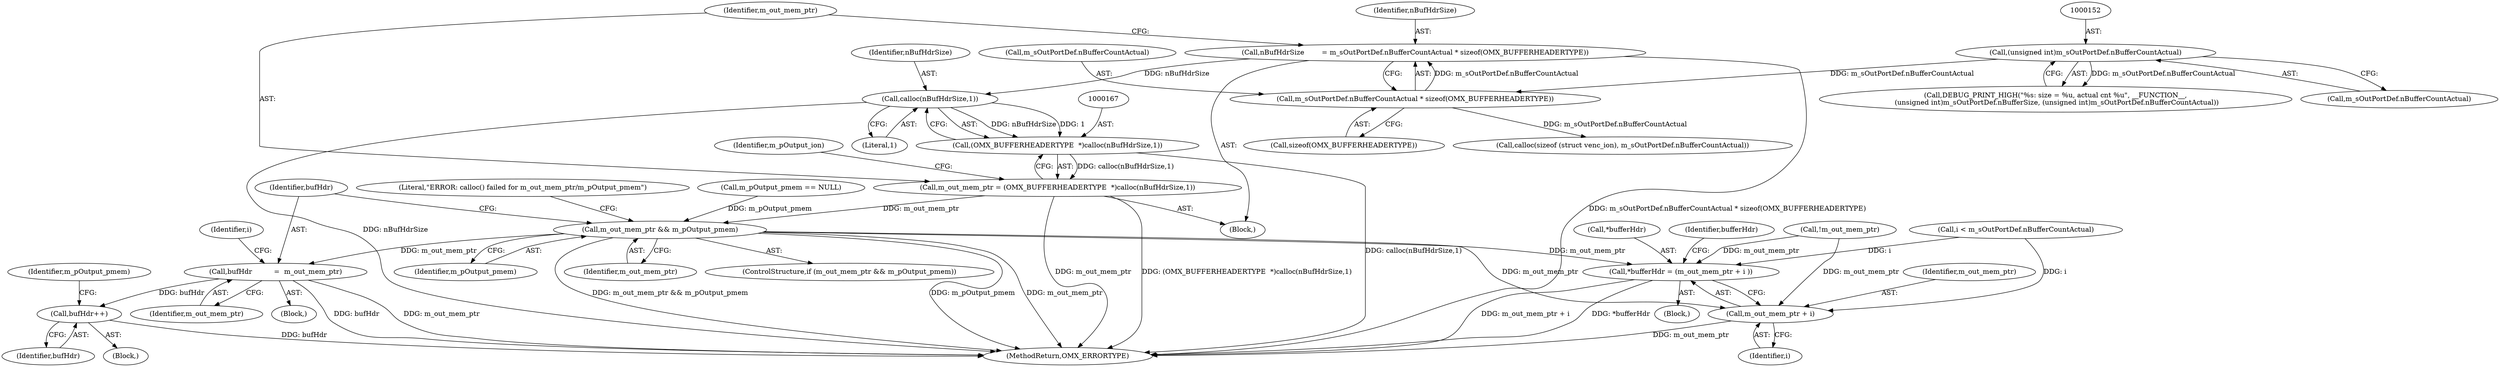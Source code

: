 digraph "0_Android_7558d03e6498e970b761aa44fff6b2c659202d95_0@API" {
"1000156" [label="(Call,nBufHdrSize        = m_sOutPortDef.nBufferCountActual * sizeof(OMX_BUFFERHEADERTYPE))"];
"1000158" [label="(Call,m_sOutPortDef.nBufferCountActual * sizeof(OMX_BUFFERHEADERTYPE))"];
"1000151" [label="(Call,(unsigned int)m_sOutPortDef.nBufferCountActual)"];
"1000168" [label="(Call,calloc(nBufHdrSize,1))"];
"1000166" [label="(Call,(OMX_BUFFERHEADERTYPE  *)calloc(nBufHdrSize,1))"];
"1000164" [label="(Call,m_out_mem_ptr = (OMX_BUFFERHEADERTYPE  *)calloc(nBufHdrSize,1))"];
"1000210" [label="(Call,m_out_mem_ptr && m_pOutput_pmem)"];
"1000214" [label="(Call,bufHdr          =  m_out_mem_ptr)"];
"1000277" [label="(Call,bufHdr++)"];
"1000564" [label="(Call,*bufferHdr = (m_out_mem_ptr + i ))"];
"1000567" [label="(Call,m_out_mem_ptr + i)"];
"1000157" [label="(Identifier,nBufHdrSize)"];
"1000175" [label="(Call,calloc(sizeof (struct venc_ion), m_sOutPortDef.nBufferCountActual))"];
"1000228" [label="(Block,)"];
"1000162" [label="(Call,sizeof(OMX_BUFFERHEADERTYPE))"];
"1000138" [label="(Block,)"];
"1000282" [label="(Identifier,m_pOutput_pmem)"];
"1000565" [label="(Call,*bufferHdr)"];
"1000153" [label="(Call,m_sOutPortDef.nBufferCountActual)"];
"1000156" [label="(Call,nBufHdrSize        = m_sOutPortDef.nBufferCountActual * sizeof(OMX_BUFFERHEADERTYPE))"];
"1000168" [label="(Call,calloc(nBufHdrSize,1))"];
"1000136" [label="(Call,!m_out_mem_ptr)"];
"1000170" [label="(Literal,1)"];
"1000619" [label="(MethodReturn,OMX_ERRORTYPE)"];
"1000172" [label="(Identifier,m_pOutput_ion)"];
"1000151" [label="(Call,(unsigned int)m_sOutPortDef.nBufferCountActual)"];
"1000317" [label="(Literal,\"ERROR: calloc() failed for m_out_mem_ptr/m_pOutput_pmem\")"];
"1000216" [label="(Identifier,m_out_mem_ptr)"];
"1000164" [label="(Call,m_out_mem_ptr = (OMX_BUFFERHEADERTYPE  *)calloc(nBufHdrSize,1))"];
"1000219" [label="(Identifier,i)"];
"1000169" [label="(Identifier,nBufHdrSize)"];
"1000356" [label="(Call,i < m_sOutPortDef.nBufferCountActual)"];
"1000209" [label="(ControlStructure,if (m_out_mem_ptr && m_pOutput_pmem))"];
"1000165" [label="(Identifier,m_out_mem_ptr)"];
"1000211" [label="(Identifier,m_out_mem_ptr)"];
"1000573" [label="(Identifier,bufferHdr)"];
"1000564" [label="(Call,*bufferHdr = (m_out_mem_ptr + i ))"];
"1000567" [label="(Call,m_out_mem_ptr + i)"];
"1000201" [label="(Call,m_pOutput_pmem == NULL)"];
"1000158" [label="(Call,m_sOutPortDef.nBufferCountActual * sizeof(OMX_BUFFERHEADERTYPE))"];
"1000212" [label="(Identifier,m_pOutput_pmem)"];
"1000214" [label="(Call,bufHdr          =  m_out_mem_ptr)"];
"1000278" [label="(Identifier,bufHdr)"];
"1000277" [label="(Call,bufHdr++)"];
"1000159" [label="(Call,m_sOutPortDef.nBufferCountActual)"];
"1000143" [label="(Call,DEBUG_PRINT_HIGH(\"%s: size = %u, actual cnt %u\", __FUNCTION__,\n (unsigned int)m_sOutPortDef.nBufferSize, (unsigned int)m_sOutPortDef.nBufferCountActual))"];
"1000166" [label="(Call,(OMX_BUFFERHEADERTYPE  *)calloc(nBufHdrSize,1))"];
"1000361" [label="(Block,)"];
"1000213" [label="(Block,)"];
"1000568" [label="(Identifier,m_out_mem_ptr)"];
"1000569" [label="(Identifier,i)"];
"1000210" [label="(Call,m_out_mem_ptr && m_pOutput_pmem)"];
"1000215" [label="(Identifier,bufHdr)"];
"1000156" -> "1000138"  [label="AST: "];
"1000156" -> "1000158"  [label="CFG: "];
"1000157" -> "1000156"  [label="AST: "];
"1000158" -> "1000156"  [label="AST: "];
"1000165" -> "1000156"  [label="CFG: "];
"1000156" -> "1000619"  [label="DDG: m_sOutPortDef.nBufferCountActual * sizeof(OMX_BUFFERHEADERTYPE)"];
"1000158" -> "1000156"  [label="DDG: m_sOutPortDef.nBufferCountActual"];
"1000156" -> "1000168"  [label="DDG: nBufHdrSize"];
"1000158" -> "1000162"  [label="CFG: "];
"1000159" -> "1000158"  [label="AST: "];
"1000162" -> "1000158"  [label="AST: "];
"1000151" -> "1000158"  [label="DDG: m_sOutPortDef.nBufferCountActual"];
"1000158" -> "1000175"  [label="DDG: m_sOutPortDef.nBufferCountActual"];
"1000151" -> "1000143"  [label="AST: "];
"1000151" -> "1000153"  [label="CFG: "];
"1000152" -> "1000151"  [label="AST: "];
"1000153" -> "1000151"  [label="AST: "];
"1000143" -> "1000151"  [label="CFG: "];
"1000151" -> "1000143"  [label="DDG: m_sOutPortDef.nBufferCountActual"];
"1000168" -> "1000166"  [label="AST: "];
"1000168" -> "1000170"  [label="CFG: "];
"1000169" -> "1000168"  [label="AST: "];
"1000170" -> "1000168"  [label="AST: "];
"1000166" -> "1000168"  [label="CFG: "];
"1000168" -> "1000619"  [label="DDG: nBufHdrSize"];
"1000168" -> "1000166"  [label="DDG: nBufHdrSize"];
"1000168" -> "1000166"  [label="DDG: 1"];
"1000166" -> "1000164"  [label="AST: "];
"1000167" -> "1000166"  [label="AST: "];
"1000164" -> "1000166"  [label="CFG: "];
"1000166" -> "1000619"  [label="DDG: calloc(nBufHdrSize,1)"];
"1000166" -> "1000164"  [label="DDG: calloc(nBufHdrSize,1)"];
"1000164" -> "1000138"  [label="AST: "];
"1000165" -> "1000164"  [label="AST: "];
"1000172" -> "1000164"  [label="CFG: "];
"1000164" -> "1000619"  [label="DDG: (OMX_BUFFERHEADERTYPE  *)calloc(nBufHdrSize,1)"];
"1000164" -> "1000619"  [label="DDG: m_out_mem_ptr"];
"1000164" -> "1000210"  [label="DDG: m_out_mem_ptr"];
"1000210" -> "1000209"  [label="AST: "];
"1000210" -> "1000211"  [label="CFG: "];
"1000210" -> "1000212"  [label="CFG: "];
"1000211" -> "1000210"  [label="AST: "];
"1000212" -> "1000210"  [label="AST: "];
"1000215" -> "1000210"  [label="CFG: "];
"1000317" -> "1000210"  [label="CFG: "];
"1000210" -> "1000619"  [label="DDG: m_out_mem_ptr && m_pOutput_pmem"];
"1000210" -> "1000619"  [label="DDG: m_pOutput_pmem"];
"1000210" -> "1000619"  [label="DDG: m_out_mem_ptr"];
"1000201" -> "1000210"  [label="DDG: m_pOutput_pmem"];
"1000210" -> "1000214"  [label="DDG: m_out_mem_ptr"];
"1000210" -> "1000564"  [label="DDG: m_out_mem_ptr"];
"1000210" -> "1000567"  [label="DDG: m_out_mem_ptr"];
"1000214" -> "1000213"  [label="AST: "];
"1000214" -> "1000216"  [label="CFG: "];
"1000215" -> "1000214"  [label="AST: "];
"1000216" -> "1000214"  [label="AST: "];
"1000219" -> "1000214"  [label="CFG: "];
"1000214" -> "1000619"  [label="DDG: m_out_mem_ptr"];
"1000214" -> "1000619"  [label="DDG: bufHdr"];
"1000214" -> "1000277"  [label="DDG: bufHdr"];
"1000277" -> "1000228"  [label="AST: "];
"1000277" -> "1000278"  [label="CFG: "];
"1000278" -> "1000277"  [label="AST: "];
"1000282" -> "1000277"  [label="CFG: "];
"1000277" -> "1000619"  [label="DDG: bufHdr"];
"1000564" -> "1000361"  [label="AST: "];
"1000564" -> "1000567"  [label="CFG: "];
"1000565" -> "1000564"  [label="AST: "];
"1000567" -> "1000564"  [label="AST: "];
"1000573" -> "1000564"  [label="CFG: "];
"1000564" -> "1000619"  [label="DDG: m_out_mem_ptr + i"];
"1000564" -> "1000619"  [label="DDG: *bufferHdr"];
"1000136" -> "1000564"  [label="DDG: m_out_mem_ptr"];
"1000356" -> "1000564"  [label="DDG: i"];
"1000567" -> "1000569"  [label="CFG: "];
"1000568" -> "1000567"  [label="AST: "];
"1000569" -> "1000567"  [label="AST: "];
"1000567" -> "1000619"  [label="DDG: m_out_mem_ptr"];
"1000136" -> "1000567"  [label="DDG: m_out_mem_ptr"];
"1000356" -> "1000567"  [label="DDG: i"];
}
